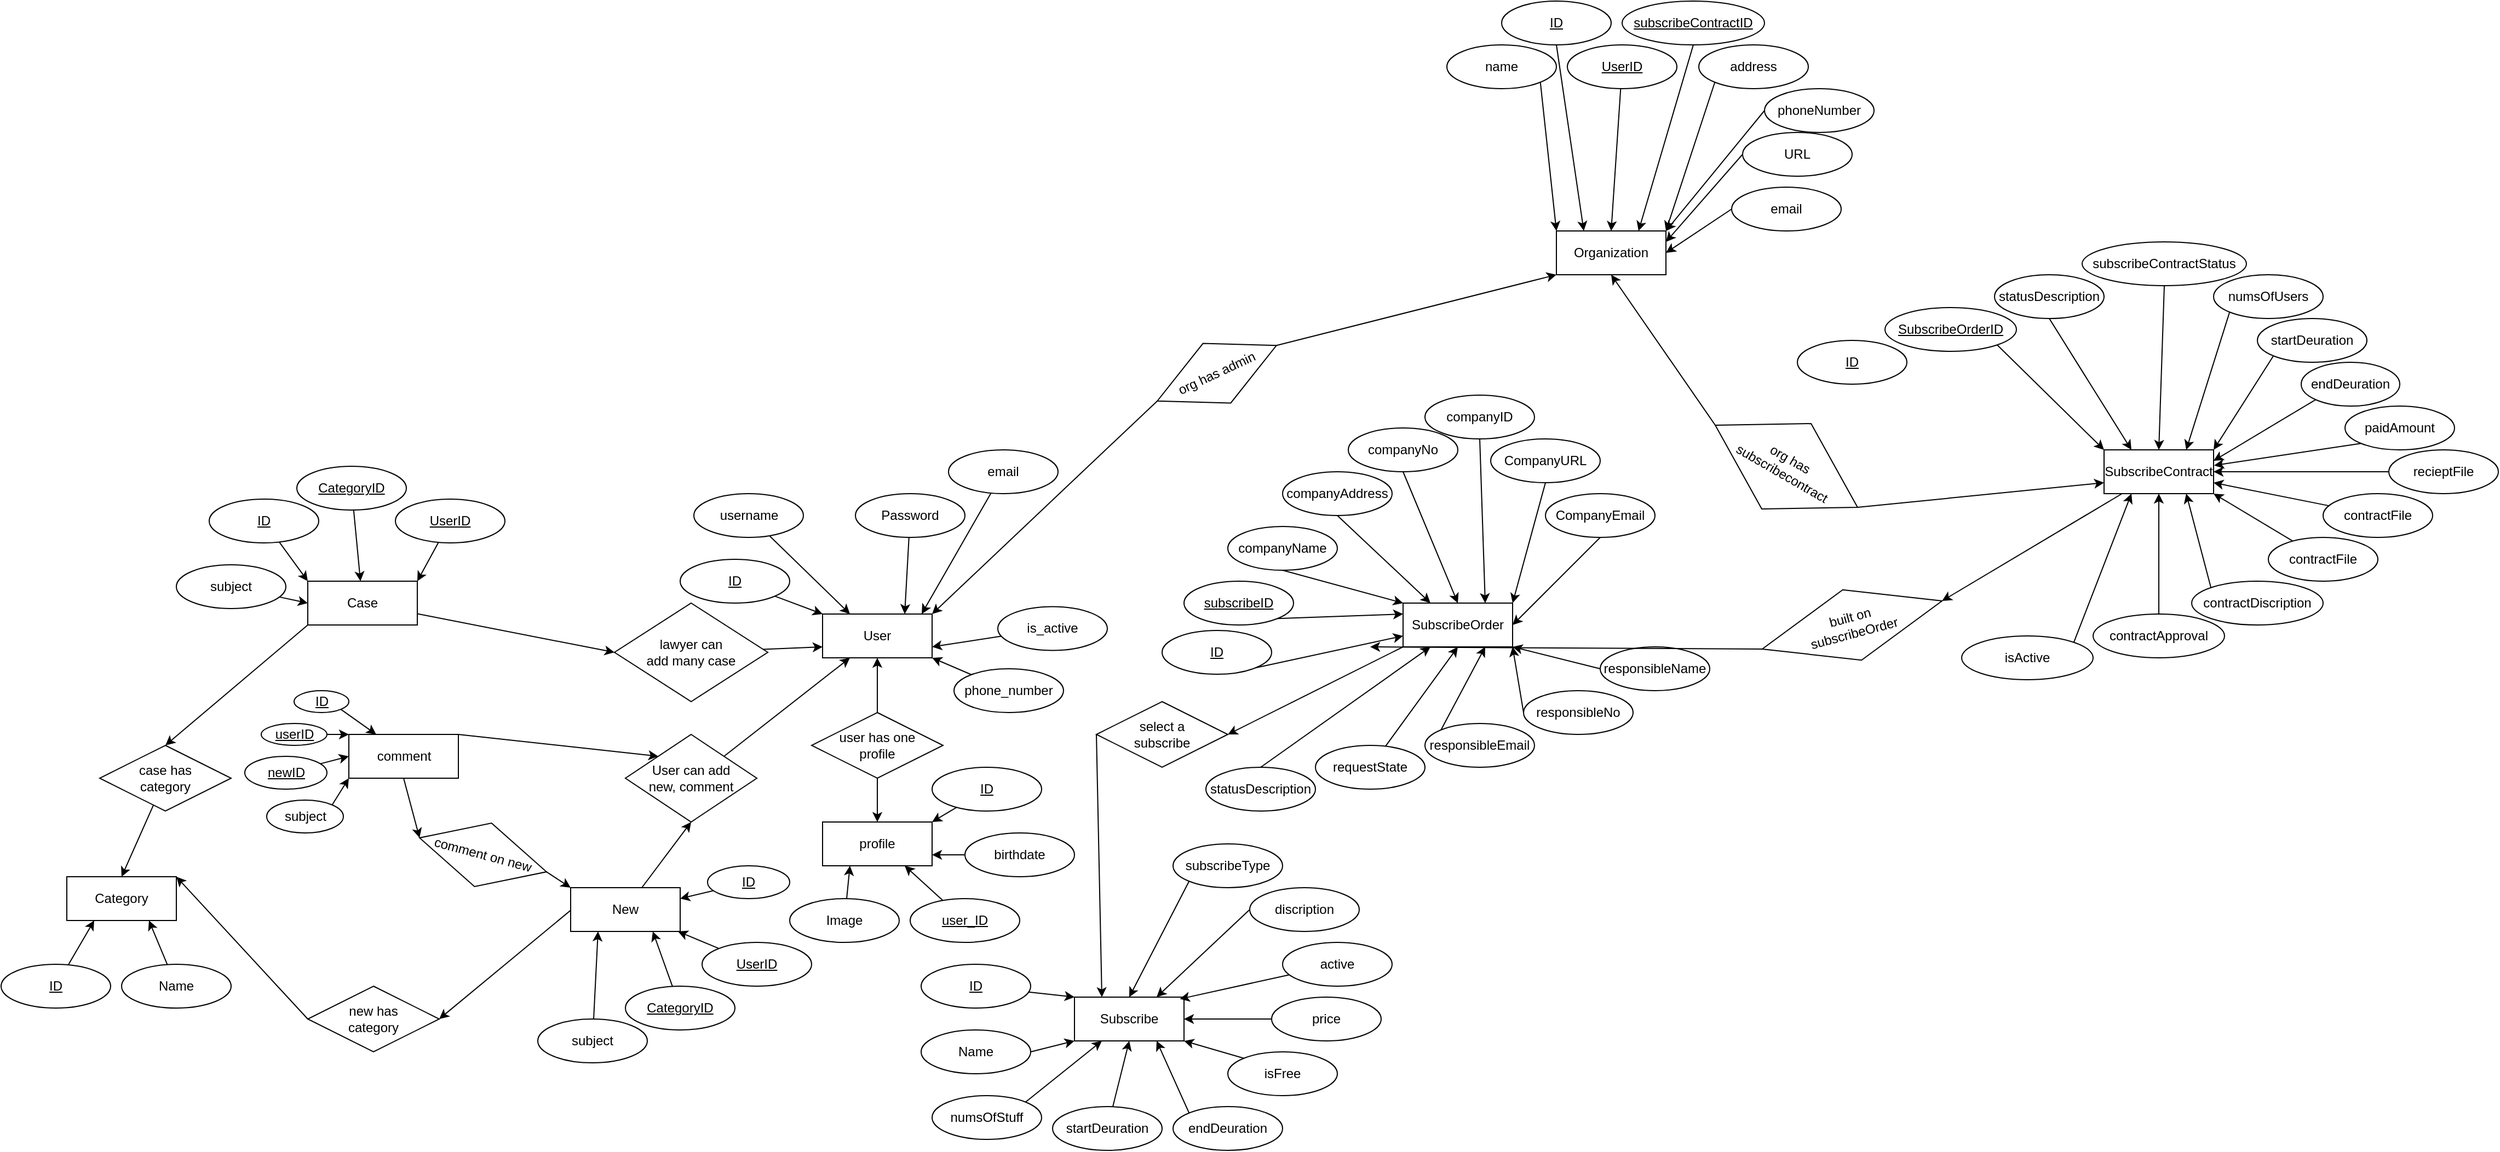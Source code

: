 <mxfile>
    <diagram id="m4U1splTIUGJi3qpmaLP" name="Page-1">
        <mxGraphModel dx="1179" dy="1371" grid="1" gridSize="10" guides="1" tooltips="1" connect="1" arrows="1" fold="1" page="1" pageScale="1" pageWidth="850" pageHeight="1100" math="0" shadow="0">
            <root>
                <mxCell id="0"/>
                <mxCell id="1" parent="0"/>
                <mxCell id="2" value="User" style="whiteSpace=wrap;html=1;align=center;" vertex="1" parent="1">
                    <mxGeometry x="210" y="290" width="100" height="40" as="geometry"/>
                </mxCell>
                <mxCell id="4" style="edgeStyle=none;html=1;entryX=0;entryY=0;entryDx=0;entryDy=0;" edge="1" parent="1" source="3" target="2">
                    <mxGeometry relative="1" as="geometry"/>
                </mxCell>
                <mxCell id="3" value="ID" style="ellipse;whiteSpace=wrap;html=1;align=center;fontStyle=4;" vertex="1" parent="1">
                    <mxGeometry x="80" y="240" width="100" height="40" as="geometry"/>
                </mxCell>
                <mxCell id="6" style="edgeStyle=none;html=1;entryX=0.25;entryY=0;entryDx=0;entryDy=0;" edge="1" parent="1" source="5" target="2">
                    <mxGeometry relative="1" as="geometry"/>
                </mxCell>
                <mxCell id="5" value="username" style="ellipse;whiteSpace=wrap;html=1;align=center;" vertex="1" parent="1">
                    <mxGeometry x="92.5" y="180" width="100" height="40" as="geometry"/>
                </mxCell>
                <mxCell id="8" style="edgeStyle=none;html=1;entryX=0.75;entryY=0;entryDx=0;entryDy=0;" edge="1" parent="1" source="7" target="2">
                    <mxGeometry relative="1" as="geometry"/>
                </mxCell>
                <mxCell id="7" value="Password" style="ellipse;whiteSpace=wrap;html=1;align=center;" vertex="1" parent="1">
                    <mxGeometry x="240" y="180" width="100" height="40" as="geometry"/>
                </mxCell>
                <mxCell id="10" style="edgeStyle=none;html=1;entryX=0.905;entryY=-0.001;entryDx=0;entryDy=0;entryPerimeter=0;" edge="1" parent="1" source="9" target="2">
                    <mxGeometry relative="1" as="geometry"/>
                </mxCell>
                <mxCell id="9" value="email" style="ellipse;whiteSpace=wrap;html=1;align=center;" vertex="1" parent="1">
                    <mxGeometry x="325" y="140" width="100" height="40" as="geometry"/>
                </mxCell>
                <mxCell id="12" style="edgeStyle=none;html=1;entryX=1;entryY=0.75;entryDx=0;entryDy=0;" edge="1" parent="1" source="11" target="2">
                    <mxGeometry relative="1" as="geometry"/>
                </mxCell>
                <mxCell id="11" value="is_active" style="ellipse;whiteSpace=wrap;html=1;align=center;" vertex="1" parent="1">
                    <mxGeometry x="370" y="283.24" width="100" height="40" as="geometry"/>
                </mxCell>
                <mxCell id="16" style="edgeStyle=none;html=1;entryX=1;entryY=1;entryDx=0;entryDy=0;" edge="1" parent="1" source="13" target="2">
                    <mxGeometry relative="1" as="geometry"/>
                </mxCell>
                <mxCell id="13" value="phone_number" style="ellipse;whiteSpace=wrap;html=1;align=center;" vertex="1" parent="1">
                    <mxGeometry x="330" y="340" width="100" height="40" as="geometry"/>
                </mxCell>
                <mxCell id="17" value="profile" style="whiteSpace=wrap;html=1;align=center;" vertex="1" parent="1">
                    <mxGeometry x="210" y="480" width="100" height="40" as="geometry"/>
                </mxCell>
                <mxCell id="19" value="" style="edgeStyle=none;html=1;" edge="1" parent="1" source="18" target="2">
                    <mxGeometry relative="1" as="geometry"/>
                </mxCell>
                <mxCell id="20" value="" style="edgeStyle=none;html=1;" edge="1" parent="1" source="18" target="17">
                    <mxGeometry relative="1" as="geometry"/>
                </mxCell>
                <mxCell id="18" value="user has one &lt;br&gt;profile" style="shape=rhombus;perimeter=rhombusPerimeter;whiteSpace=wrap;html=1;align=center;" vertex="1" parent="1">
                    <mxGeometry x="200" y="380" width="120" height="60" as="geometry"/>
                </mxCell>
                <mxCell id="22" style="edgeStyle=none;html=1;entryX=1;entryY=0;entryDx=0;entryDy=0;" edge="1" parent="1" source="21" target="17">
                    <mxGeometry relative="1" as="geometry"/>
                </mxCell>
                <mxCell id="21" value="ID" style="ellipse;whiteSpace=wrap;html=1;align=center;fontStyle=4;" vertex="1" parent="1">
                    <mxGeometry x="310" y="430" width="100" height="40" as="geometry"/>
                </mxCell>
                <mxCell id="24" style="edgeStyle=none;html=1;entryX=1;entryY=0.75;entryDx=0;entryDy=0;" edge="1" parent="1" source="23" target="17">
                    <mxGeometry relative="1" as="geometry"/>
                </mxCell>
                <mxCell id="23" value="birthdate" style="ellipse;whiteSpace=wrap;html=1;align=center;" vertex="1" parent="1">
                    <mxGeometry x="340" y="490" width="100" height="40" as="geometry"/>
                </mxCell>
                <mxCell id="26" style="edgeStyle=none;html=1;entryX=0.75;entryY=1;entryDx=0;entryDy=0;" edge="1" parent="1" source="25" target="17">
                    <mxGeometry relative="1" as="geometry"/>
                </mxCell>
                <mxCell id="25" value="user_ID" style="ellipse;whiteSpace=wrap;html=1;align=center;fontStyle=4;" vertex="1" parent="1">
                    <mxGeometry x="290" y="550" width="100" height="40" as="geometry"/>
                </mxCell>
                <mxCell id="28" style="edgeStyle=none;html=1;entryX=0.25;entryY=1;entryDx=0;entryDy=0;" edge="1" parent="1" source="27" target="17">
                    <mxGeometry relative="1" as="geometry"/>
                </mxCell>
                <mxCell id="27" value="Image" style="ellipse;whiteSpace=wrap;html=1;align=center;" vertex="1" parent="1">
                    <mxGeometry x="180" y="550" width="100" height="40" as="geometry"/>
                </mxCell>
                <mxCell id="67" style="edgeStyle=none;html=1;entryX=0;entryY=0.5;entryDx=0;entryDy=0;" edge="1" parent="1" source="54" target="55">
                    <mxGeometry relative="1" as="geometry"/>
                </mxCell>
                <mxCell id="75" style="edgeStyle=none;html=1;entryX=0.5;entryY=0;entryDx=0;entryDy=0;exitX=0;exitY=1;exitDx=0;exitDy=0;" edge="1" parent="1" source="54" target="74">
                    <mxGeometry relative="1" as="geometry"/>
                </mxCell>
                <mxCell id="54" value="Case" style="whiteSpace=wrap;html=1;align=center;" vertex="1" parent="1">
                    <mxGeometry x="-260" y="260" width="100" height="40" as="geometry"/>
                </mxCell>
                <mxCell id="68" style="edgeStyle=none;html=1;entryX=0;entryY=0.75;entryDx=0;entryDy=0;" edge="1" parent="1" source="55" target="2">
                    <mxGeometry relative="1" as="geometry"/>
                </mxCell>
                <mxCell id="55" value="lawyer can&lt;br&gt;add many case" style="shape=rhombus;perimeter=rhombusPerimeter;whiteSpace=wrap;html=1;align=center;" vertex="1" parent="1">
                    <mxGeometry x="20" y="280" width="140" height="90" as="geometry"/>
                </mxCell>
                <mxCell id="63" style="edgeStyle=none;html=1;entryX=1;entryY=0;entryDx=0;entryDy=0;" edge="1" parent="1" source="58" target="54">
                    <mxGeometry relative="1" as="geometry"/>
                </mxCell>
                <mxCell id="58" value="UserID" style="ellipse;whiteSpace=wrap;html=1;align=center;fontStyle=4;" vertex="1" parent="1">
                    <mxGeometry x="-180" y="185" width="100" height="40" as="geometry"/>
                </mxCell>
                <mxCell id="64" value="" style="edgeStyle=none;html=1;" edge="1" parent="1" source="59" target="54">
                    <mxGeometry relative="1" as="geometry"/>
                </mxCell>
                <mxCell id="59" value="CategoryID" style="ellipse;whiteSpace=wrap;html=1;align=center;fontStyle=4;" vertex="1" parent="1">
                    <mxGeometry x="-270" y="155" width="100" height="40" as="geometry"/>
                </mxCell>
                <mxCell id="65" style="edgeStyle=none;html=1;entryX=0;entryY=0;entryDx=0;entryDy=0;" edge="1" parent="1" source="60" target="54">
                    <mxGeometry relative="1" as="geometry"/>
                </mxCell>
                <mxCell id="60" value="ID" style="ellipse;whiteSpace=wrap;html=1;align=center;fontStyle=4;" vertex="1" parent="1">
                    <mxGeometry x="-350" y="185" width="100" height="40" as="geometry"/>
                </mxCell>
                <mxCell id="66" style="edgeStyle=none;html=1;entryX=0;entryY=0.5;entryDx=0;entryDy=0;" edge="1" parent="1" source="62" target="54">
                    <mxGeometry relative="1" as="geometry"/>
                </mxCell>
                <mxCell id="62" value="subject" style="ellipse;whiteSpace=wrap;html=1;align=center;" vertex="1" parent="1">
                    <mxGeometry x="-380" y="245" width="100" height="40" as="geometry"/>
                </mxCell>
                <mxCell id="69" value="Category" style="whiteSpace=wrap;html=1;align=center;" vertex="1" parent="1">
                    <mxGeometry x="-480" y="530" width="100" height="40" as="geometry"/>
                </mxCell>
                <mxCell id="72" style="edgeStyle=none;html=1;entryX=0.25;entryY=1;entryDx=0;entryDy=0;" edge="1" parent="1" source="70" target="69">
                    <mxGeometry relative="1" as="geometry"/>
                </mxCell>
                <mxCell id="70" value="ID" style="ellipse;whiteSpace=wrap;html=1;align=center;fontStyle=4;" vertex="1" parent="1">
                    <mxGeometry x="-540" y="610" width="100" height="40" as="geometry"/>
                </mxCell>
                <mxCell id="73" style="edgeStyle=none;html=1;entryX=0.75;entryY=1;entryDx=0;entryDy=0;" edge="1" parent="1" source="71" target="69">
                    <mxGeometry relative="1" as="geometry"/>
                </mxCell>
                <mxCell id="71" value="Name" style="ellipse;whiteSpace=wrap;html=1;align=center;" vertex="1" parent="1">
                    <mxGeometry x="-430" y="610" width="100" height="40" as="geometry"/>
                </mxCell>
                <mxCell id="76" style="edgeStyle=none;html=1;entryX=0.5;entryY=0;entryDx=0;entryDy=0;" edge="1" parent="1" source="74" target="69">
                    <mxGeometry relative="1" as="geometry"/>
                </mxCell>
                <mxCell id="74" value="case has&lt;br&gt;category" style="shape=rhombus;perimeter=rhombusPerimeter;whiteSpace=wrap;html=1;align=center;" vertex="1" parent="1">
                    <mxGeometry x="-450" y="410" width="120" height="60" as="geometry"/>
                </mxCell>
                <mxCell id="80" style="edgeStyle=none;html=1;exitX=1;exitY=0;exitDx=0;exitDy=0;entryX=0.25;entryY=1;entryDx=0;entryDy=0;" edge="1" parent="1" source="77" target="2">
                    <mxGeometry relative="1" as="geometry"/>
                </mxCell>
                <mxCell id="77" value="User can add&lt;br&gt;new, comment" style="shape=rhombus;perimeter=rhombusPerimeter;whiteSpace=wrap;html=1;align=center;" vertex="1" parent="1">
                    <mxGeometry x="30" y="400" width="120" height="80" as="geometry"/>
                </mxCell>
                <mxCell id="79" style="edgeStyle=none;html=1;entryX=0.5;entryY=1;entryDx=0;entryDy=0;" edge="1" parent="1" source="78" target="77">
                    <mxGeometry relative="1" as="geometry"/>
                </mxCell>
                <mxCell id="92" style="edgeStyle=none;html=1;exitX=0.25;exitY=0;exitDx=0;exitDy=0;entryX=1;entryY=0.5;entryDx=0;entryDy=0;" edge="1" parent="1" source="78" target="89">
                    <mxGeometry relative="1" as="geometry"/>
                </mxCell>
                <mxCell id="78" value="New" style="whiteSpace=wrap;html=1;align=center;" vertex="1" parent="1">
                    <mxGeometry x="-20" y="540" width="100" height="40" as="geometry"/>
                </mxCell>
                <mxCell id="85" style="edgeStyle=none;html=1;entryX=1;entryY=0.25;entryDx=0;entryDy=0;" edge="1" parent="1" source="81" target="78">
                    <mxGeometry relative="1" as="geometry"/>
                </mxCell>
                <mxCell id="81" value="ID" style="ellipse;whiteSpace=wrap;html=1;align=center;fontStyle=4;" vertex="1" parent="1">
                    <mxGeometry x="105" y="520" width="75" height="30" as="geometry"/>
                </mxCell>
                <mxCell id="86" style="edgeStyle=none;html=1;" edge="1" parent="1" source="82" target="78">
                    <mxGeometry relative="1" as="geometry"/>
                </mxCell>
                <mxCell id="82" value="UserID" style="ellipse;whiteSpace=wrap;html=1;align=center;fontStyle=4;" vertex="1" parent="1">
                    <mxGeometry x="100" y="590" width="100" height="40" as="geometry"/>
                </mxCell>
                <mxCell id="87" style="edgeStyle=none;html=1;entryX=0.75;entryY=1;entryDx=0;entryDy=0;" edge="1" parent="1" source="83" target="78">
                    <mxGeometry relative="1" as="geometry"/>
                </mxCell>
                <mxCell id="83" value="CategoryID" style="ellipse;whiteSpace=wrap;html=1;align=center;fontStyle=4;" vertex="1" parent="1">
                    <mxGeometry x="30" y="630" width="100" height="40" as="geometry"/>
                </mxCell>
                <mxCell id="88" style="edgeStyle=none;html=1;entryX=0.25;entryY=1;entryDx=0;entryDy=0;" edge="1" parent="1" source="84" target="78">
                    <mxGeometry relative="1" as="geometry"/>
                </mxCell>
                <mxCell id="84" value="subject" style="ellipse;whiteSpace=wrap;html=1;align=center;" vertex="1" parent="1">
                    <mxGeometry x="-50" y="660" width="100" height="40" as="geometry"/>
                </mxCell>
                <mxCell id="93" style="edgeStyle=none;html=1;exitX=0;exitY=0.5;exitDx=0;exitDy=0;entryX=1;entryY=0;entryDx=0;entryDy=0;" edge="1" parent="1" source="89" target="69">
                    <mxGeometry relative="1" as="geometry"/>
                </mxCell>
                <mxCell id="89" value="new has&lt;br&gt;category" style="shape=rhombus;perimeter=rhombusPerimeter;whiteSpace=wrap;html=1;align=center;" vertex="1" parent="1">
                    <mxGeometry x="-260" y="630" width="120" height="60" as="geometry"/>
                </mxCell>
                <mxCell id="94" value="Subscribe" style="whiteSpace=wrap;html=1;align=center;" vertex="1" parent="1">
                    <mxGeometry x="440" y="640" width="100" height="40" as="geometry"/>
                </mxCell>
                <mxCell id="108" style="edgeStyle=none;html=1;exitX=0;exitY=0.5;exitDx=0;exitDy=0;entryX=0.75;entryY=0;entryDx=0;entryDy=0;" edge="1" parent="1" source="95" target="94">
                    <mxGeometry relative="1" as="geometry"/>
                </mxCell>
                <mxCell id="95" value="discription" style="ellipse;whiteSpace=wrap;html=1;align=center;" vertex="1" parent="1">
                    <mxGeometry x="600" y="540" width="100" height="40" as="geometry"/>
                </mxCell>
                <mxCell id="109" style="edgeStyle=none;html=1;entryX=0.962;entryY=0.042;entryDx=0;entryDy=0;entryPerimeter=0;" edge="1" parent="1" source="96" target="94">
                    <mxGeometry relative="1" as="geometry"/>
                </mxCell>
                <mxCell id="96" value="active" style="ellipse;whiteSpace=wrap;html=1;align=center;" vertex="1" parent="1">
                    <mxGeometry x="630" y="590" width="100" height="40" as="geometry"/>
                </mxCell>
                <mxCell id="110" style="edgeStyle=none;html=1;entryX=1;entryY=0.5;entryDx=0;entryDy=0;" edge="1" parent="1" source="97" target="94">
                    <mxGeometry relative="1" as="geometry"/>
                </mxCell>
                <mxCell id="97" value="price" style="ellipse;whiteSpace=wrap;html=1;align=center;" vertex="1" parent="1">
                    <mxGeometry x="620" y="640" width="100" height="40" as="geometry"/>
                </mxCell>
                <mxCell id="111" style="edgeStyle=none;html=1;exitX=0;exitY=0;exitDx=0;exitDy=0;entryX=1;entryY=1;entryDx=0;entryDy=0;" edge="1" parent="1" source="98" target="94">
                    <mxGeometry relative="1" as="geometry"/>
                </mxCell>
                <mxCell id="98" value="isFree" style="ellipse;whiteSpace=wrap;html=1;align=center;" vertex="1" parent="1">
                    <mxGeometry x="580" y="690" width="100" height="40" as="geometry"/>
                </mxCell>
                <mxCell id="112" style="edgeStyle=none;html=1;exitX=0;exitY=0;exitDx=0;exitDy=0;entryX=0.75;entryY=1;entryDx=0;entryDy=0;" edge="1" parent="1" source="99" target="94">
                    <mxGeometry relative="1" as="geometry"/>
                </mxCell>
                <mxCell id="99" value="endDeuration" style="ellipse;whiteSpace=wrap;html=1;align=center;" vertex="1" parent="1">
                    <mxGeometry x="530" y="740" width="100" height="40" as="geometry"/>
                </mxCell>
                <mxCell id="113" style="edgeStyle=none;html=1;entryX=0.5;entryY=1;entryDx=0;entryDy=0;" edge="1" parent="1" source="100" target="94">
                    <mxGeometry relative="1" as="geometry"/>
                </mxCell>
                <mxCell id="100" value="startDeuration" style="ellipse;whiteSpace=wrap;html=1;align=center;" vertex="1" parent="1">
                    <mxGeometry x="420" y="740" width="100" height="40" as="geometry"/>
                </mxCell>
                <mxCell id="114" style="edgeStyle=none;html=1;exitX=1;exitY=0;exitDx=0;exitDy=0;entryX=0.25;entryY=1;entryDx=0;entryDy=0;" edge="1" parent="1" source="101" target="94">
                    <mxGeometry relative="1" as="geometry"/>
                </mxCell>
                <mxCell id="101" value="numsOfStuff" style="ellipse;whiteSpace=wrap;html=1;align=center;" vertex="1" parent="1">
                    <mxGeometry x="310" y="730" width="100" height="40" as="geometry"/>
                </mxCell>
                <mxCell id="107" style="edgeStyle=none;html=1;exitX=0;exitY=1;exitDx=0;exitDy=0;entryX=0.5;entryY=0;entryDx=0;entryDy=0;" edge="1" parent="1" source="102" target="94">
                    <mxGeometry relative="1" as="geometry"/>
                </mxCell>
                <mxCell id="102" value="subscribeType" style="ellipse;whiteSpace=wrap;html=1;align=center;" vertex="1" parent="1">
                    <mxGeometry x="530" y="500" width="100" height="40" as="geometry"/>
                </mxCell>
                <mxCell id="115" style="edgeStyle=none;html=1;exitX=1;exitY=0.5;exitDx=0;exitDy=0;entryX=0;entryY=1;entryDx=0;entryDy=0;" edge="1" parent="1" source="103" target="94">
                    <mxGeometry relative="1" as="geometry"/>
                </mxCell>
                <mxCell id="103" value="Name" style="ellipse;whiteSpace=wrap;html=1;align=center;" vertex="1" parent="1">
                    <mxGeometry x="300" y="670" width="100" height="40" as="geometry"/>
                </mxCell>
                <mxCell id="106" style="edgeStyle=none;html=1;entryX=0;entryY=0;entryDx=0;entryDy=0;" edge="1" parent="1" source="105" target="94">
                    <mxGeometry relative="1" as="geometry"/>
                </mxCell>
                <mxCell id="105" value="ID" style="ellipse;whiteSpace=wrap;html=1;align=center;fontStyle=4;" vertex="1" parent="1">
                    <mxGeometry x="300" y="610" width="100" height="40" as="geometry"/>
                </mxCell>
                <mxCell id="145" style="edgeStyle=none;html=1;exitX=0;exitY=1;exitDx=0;exitDy=0;entryX=1;entryY=0.5;entryDx=0;entryDy=0;" edge="1" parent="1" source="116" target="144">
                    <mxGeometry relative="1" as="geometry"/>
                </mxCell>
                <mxCell id="116" value="SubscribeOrder" style="whiteSpace=wrap;html=1;align=center;" vertex="1" parent="1">
                    <mxGeometry x="740" y="280" width="100" height="40" as="geometry"/>
                </mxCell>
                <mxCell id="143" style="edgeStyle=none;html=1;exitX=1;exitY=1;exitDx=0;exitDy=0;entryX=0;entryY=0.75;entryDx=0;entryDy=0;" edge="1" parent="1" source="117" target="116">
                    <mxGeometry relative="1" as="geometry"/>
                </mxCell>
                <mxCell id="117" value="ID" style="ellipse;whiteSpace=wrap;html=1;align=center;fontStyle=4;" vertex="1" parent="1">
                    <mxGeometry x="520" y="305" width="100" height="40" as="geometry"/>
                </mxCell>
                <mxCell id="142" style="edgeStyle=none;html=1;exitX=1;exitY=1;exitDx=0;exitDy=0;entryX=0;entryY=0.25;entryDx=0;entryDy=0;" edge="1" parent="1" source="118" target="116">
                    <mxGeometry relative="1" as="geometry"/>
                </mxCell>
                <mxCell id="118" value="subscribeID" style="ellipse;whiteSpace=wrap;html=1;align=center;fontStyle=4;" vertex="1" parent="1">
                    <mxGeometry x="540" y="260" width="100" height="40" as="geometry"/>
                </mxCell>
                <mxCell id="141" style="edgeStyle=none;html=1;exitX=0.5;exitY=1;exitDx=0;exitDy=0;entryX=0;entryY=0;entryDx=0;entryDy=0;" edge="1" parent="1" source="119" target="116">
                    <mxGeometry relative="1" as="geometry"/>
                </mxCell>
                <mxCell id="119" value="companyName" style="ellipse;whiteSpace=wrap;html=1;align=center;" vertex="1" parent="1">
                    <mxGeometry x="580" y="210" width="100" height="40" as="geometry"/>
                </mxCell>
                <mxCell id="140" style="edgeStyle=none;html=1;exitX=0.5;exitY=1;exitDx=0;exitDy=0;entryX=0.25;entryY=0;entryDx=0;entryDy=0;" edge="1" parent="1" source="120" target="116">
                    <mxGeometry relative="1" as="geometry"/>
                </mxCell>
                <mxCell id="120" value="companyAddress" style="ellipse;whiteSpace=wrap;html=1;align=center;" vertex="1" parent="1">
                    <mxGeometry x="630" y="160" width="100" height="40" as="geometry"/>
                </mxCell>
                <mxCell id="131" style="edgeStyle=none;html=1;exitX=0.5;exitY=1;exitDx=0;exitDy=0;entryX=0.5;entryY=0;entryDx=0;entryDy=0;" edge="1" parent="1" source="121" target="116">
                    <mxGeometry relative="1" as="geometry"/>
                </mxCell>
                <mxCell id="121" value="companyNo" style="ellipse;whiteSpace=wrap;html=1;align=center;" vertex="1" parent="1">
                    <mxGeometry x="690" y="120" width="100" height="40" as="geometry"/>
                </mxCell>
                <mxCell id="132" style="edgeStyle=none;html=1;exitX=0.5;exitY=1;exitDx=0;exitDy=0;entryX=0.75;entryY=0;entryDx=0;entryDy=0;" edge="1" parent="1" source="122" target="116">
                    <mxGeometry relative="1" as="geometry"/>
                </mxCell>
                <mxCell id="122" value="companyID" style="ellipse;whiteSpace=wrap;html=1;align=center;" vertex="1" parent="1">
                    <mxGeometry x="760" y="90" width="100" height="40" as="geometry"/>
                </mxCell>
                <mxCell id="133" style="edgeStyle=none;html=1;exitX=0.5;exitY=1;exitDx=0;exitDy=0;entryX=1;entryY=0;entryDx=0;entryDy=0;" edge="1" parent="1" source="123" target="116">
                    <mxGeometry relative="1" as="geometry"/>
                </mxCell>
                <mxCell id="123" value="CompanyURL" style="ellipse;whiteSpace=wrap;html=1;align=center;" vertex="1" parent="1">
                    <mxGeometry x="820" y="130" width="100" height="40" as="geometry"/>
                </mxCell>
                <mxCell id="134" style="edgeStyle=none;html=1;exitX=0.5;exitY=1;exitDx=0;exitDy=0;entryX=1;entryY=0.5;entryDx=0;entryDy=0;" edge="1" parent="1" source="124" target="116">
                    <mxGeometry relative="1" as="geometry"/>
                </mxCell>
                <mxCell id="124" value="CompanyEmail" style="ellipse;whiteSpace=wrap;html=1;align=center;" vertex="1" parent="1">
                    <mxGeometry x="870" y="180" width="100" height="40" as="geometry"/>
                </mxCell>
                <mxCell id="135" style="edgeStyle=none;html=1;exitX=0;exitY=0.5;exitDx=0;exitDy=0;entryX=1;entryY=1;entryDx=0;entryDy=0;" edge="1" parent="1" source="125" target="116">
                    <mxGeometry relative="1" as="geometry"/>
                </mxCell>
                <mxCell id="125" value="responsibleName" style="ellipse;whiteSpace=wrap;html=1;align=center;" vertex="1" parent="1">
                    <mxGeometry x="920" y="320" width="100" height="40" as="geometry"/>
                </mxCell>
                <mxCell id="136" style="edgeStyle=none;html=1;exitX=0;exitY=0.5;exitDx=0;exitDy=0;entryX=1;entryY=1;entryDx=0;entryDy=0;" edge="1" parent="1" source="126" target="116">
                    <mxGeometry relative="1" as="geometry"/>
                </mxCell>
                <mxCell id="126" value="responsibleNo" style="ellipse;whiteSpace=wrap;html=1;align=center;" vertex="1" parent="1">
                    <mxGeometry x="850" y="360" width="100" height="40" as="geometry"/>
                </mxCell>
                <mxCell id="137" style="edgeStyle=none;html=1;exitX=0;exitY=0;exitDx=0;exitDy=0;entryX=0.75;entryY=1;entryDx=0;entryDy=0;" edge="1" parent="1" source="127" target="116">
                    <mxGeometry relative="1" as="geometry"/>
                </mxCell>
                <mxCell id="127" value="responsibleEmail" style="ellipse;whiteSpace=wrap;html=1;align=center;" vertex="1" parent="1">
                    <mxGeometry x="760" y="390" width="100" height="40" as="geometry"/>
                </mxCell>
                <mxCell id="138" style="edgeStyle=none;html=1;entryX=0.5;entryY=1;entryDx=0;entryDy=0;" edge="1" parent="1" source="128" target="116">
                    <mxGeometry relative="1" as="geometry"/>
                </mxCell>
                <mxCell id="128" value="requestState" style="ellipse;whiteSpace=wrap;html=1;align=center;" vertex="1" parent="1">
                    <mxGeometry x="660" y="410" width="100" height="40" as="geometry"/>
                </mxCell>
                <mxCell id="139" style="edgeStyle=none;html=1;exitX=0.5;exitY=0;exitDx=0;exitDy=0;entryX=0.25;entryY=1;entryDx=0;entryDy=0;" edge="1" parent="1" source="130" target="116">
                    <mxGeometry relative="1" as="geometry"/>
                </mxCell>
                <mxCell id="130" value="statusDescription" style="ellipse;whiteSpace=wrap;html=1;align=center;" vertex="1" parent="1">
                    <mxGeometry x="560" y="430" width="100" height="40" as="geometry"/>
                </mxCell>
                <mxCell id="146" style="edgeStyle=none;html=1;exitX=0;exitY=0.5;exitDx=0;exitDy=0;entryX=0.25;entryY=0;entryDx=0;entryDy=0;" edge="1" parent="1" source="144" target="94">
                    <mxGeometry relative="1" as="geometry"/>
                </mxCell>
                <mxCell id="144" value="select a&lt;br&gt;subscribe" style="shape=rhombus;perimeter=rhombusPerimeter;whiteSpace=wrap;html=1;align=center;" vertex="1" parent="1">
                    <mxGeometry x="460" y="370" width="120" height="60" as="geometry"/>
                </mxCell>
                <mxCell id="176" style="edgeStyle=none;html=1;entryX=1;entryY=0.5;entryDx=0;entryDy=0;" edge="1" parent="1" source="147" target="175">
                    <mxGeometry relative="1" as="geometry"/>
                </mxCell>
                <mxCell id="147" value="SubscribeContract" style="whiteSpace=wrap;html=1;align=center;" vertex="1" parent="1">
                    <mxGeometry x="1380" y="140" width="100" height="40" as="geometry"/>
                </mxCell>
                <mxCell id="148" value="ID" style="ellipse;whiteSpace=wrap;html=1;align=center;fontStyle=4;" vertex="1" parent="1">
                    <mxGeometry x="1100" y="40" width="100" height="40" as="geometry"/>
                </mxCell>
                <mxCell id="174" style="edgeStyle=none;html=1;exitX=1;exitY=1;exitDx=0;exitDy=0;entryX=0;entryY=0;entryDx=0;entryDy=0;" edge="1" parent="1" source="149" target="147">
                    <mxGeometry relative="1" as="geometry"/>
                </mxCell>
                <mxCell id="149" value="SubscribeOrderID" style="ellipse;whiteSpace=wrap;html=1;align=center;fontStyle=4;" vertex="1" parent="1">
                    <mxGeometry x="1180" y="10" width="120" height="40" as="geometry"/>
                </mxCell>
                <mxCell id="173" style="edgeStyle=none;html=1;exitX=0.5;exitY=1;exitDx=0;exitDy=0;entryX=0.25;entryY=0;entryDx=0;entryDy=0;" edge="1" parent="1" source="150" target="147">
                    <mxGeometry relative="1" as="geometry"/>
                </mxCell>
                <mxCell id="150" value="statusDescription" style="ellipse;whiteSpace=wrap;html=1;align=center;" vertex="1" parent="1">
                    <mxGeometry x="1280" y="-20" width="100" height="40" as="geometry"/>
                </mxCell>
                <mxCell id="172" style="edgeStyle=none;html=1;exitX=0.5;exitY=1;exitDx=0;exitDy=0;entryX=0.5;entryY=0;entryDx=0;entryDy=0;" edge="1" parent="1" source="151" target="147">
                    <mxGeometry relative="1" as="geometry"/>
                </mxCell>
                <mxCell id="151" value="subscribeContractStatus" style="ellipse;whiteSpace=wrap;html=1;align=center;" vertex="1" parent="1">
                    <mxGeometry x="1360" y="-50" width="150" height="40" as="geometry"/>
                </mxCell>
                <mxCell id="162" style="edgeStyle=none;html=1;exitX=0;exitY=1;exitDx=0;exitDy=0;entryX=0.75;entryY=0;entryDx=0;entryDy=0;" edge="1" parent="1" source="152" target="147">
                    <mxGeometry relative="1" as="geometry"/>
                </mxCell>
                <mxCell id="152" value="numsOfUsers" style="ellipse;whiteSpace=wrap;html=1;align=center;" vertex="1" parent="1">
                    <mxGeometry x="1480" y="-20" width="100" height="40" as="geometry"/>
                </mxCell>
                <mxCell id="163" style="edgeStyle=none;html=1;exitX=0;exitY=1;exitDx=0;exitDy=0;entryX=1;entryY=0;entryDx=0;entryDy=0;" edge="1" parent="1" source="153" target="147">
                    <mxGeometry relative="1" as="geometry"/>
                </mxCell>
                <mxCell id="153" value="startDeuration&lt;span style=&quot;color: rgba(0, 0, 0, 0); font-family: monospace; font-size: 0px; text-align: start;&quot;&gt;%3CmxGraphModel%3E%3Croot%3E%3CmxCell%20id%3D%220%22%2F%3E%3CmxCell%20id%3D%221%22%20parent%3D%220%22%2F%3E%3CmxCell%20id%3D%222%22%20value%3D%22requestState%22%20style%3D%22ellipse%3BwhiteSpace%3Dwrap%3Bhtml%3D1%3Balign%3Dcenter%3B%22%20vertex%3D%221%22%20parent%3D%221%22%3E%3CmxGeometry%20x%3D%22780%22%20y%3D%22410%22%20width%3D%22100%22%20height%3D%2240%22%20as%3D%22geometry%22%2F%3E%3C%2FmxCell%3E%3C%2Froot%3E%3C%2FmxGraphModel%3E&lt;/span&gt;" style="ellipse;whiteSpace=wrap;html=1;align=center;" vertex="1" parent="1">
                    <mxGeometry x="1520" y="20" width="100" height="40" as="geometry"/>
                </mxCell>
                <mxCell id="164" style="edgeStyle=none;html=1;exitX=0;exitY=1;exitDx=0;exitDy=0;entryX=1;entryY=0.25;entryDx=0;entryDy=0;" edge="1" parent="1" source="154" target="147">
                    <mxGeometry relative="1" as="geometry"/>
                </mxCell>
                <mxCell id="154" value="endDeuration" style="ellipse;whiteSpace=wrap;html=1;align=center;" vertex="1" parent="1">
                    <mxGeometry x="1560" y="60" width="90" height="40" as="geometry"/>
                </mxCell>
                <mxCell id="165" style="edgeStyle=none;html=1;exitX=0;exitY=1;exitDx=0;exitDy=0;entryX=1.005;entryY=0.355;entryDx=0;entryDy=0;entryPerimeter=0;" edge="1" parent="1" source="155" target="147">
                    <mxGeometry relative="1" as="geometry"/>
                </mxCell>
                <mxCell id="155" value="paidAmount" style="ellipse;whiteSpace=wrap;html=1;align=center;" vertex="1" parent="1">
                    <mxGeometry x="1600" y="100" width="100" height="40" as="geometry"/>
                </mxCell>
                <mxCell id="166" style="edgeStyle=none;html=1;entryX=1;entryY=0.5;entryDx=0;entryDy=0;" edge="1" parent="1" source="156" target="147">
                    <mxGeometry relative="1" as="geometry"/>
                </mxCell>
                <mxCell id="156" value="recieptFile" style="ellipse;whiteSpace=wrap;html=1;align=center;" vertex="1" parent="1">
                    <mxGeometry x="1640" y="140" width="100" height="40" as="geometry"/>
                </mxCell>
                <mxCell id="167" style="edgeStyle=none;html=1;entryX=1;entryY=0.75;entryDx=0;entryDy=0;" edge="1" parent="1" source="157" target="147">
                    <mxGeometry relative="1" as="geometry"/>
                </mxCell>
                <mxCell id="157" value="contractFile" style="ellipse;whiteSpace=wrap;html=1;align=center;" vertex="1" parent="1">
                    <mxGeometry x="1580" y="180" width="100" height="40" as="geometry"/>
                </mxCell>
                <mxCell id="168" style="edgeStyle=none;html=1;entryX=1;entryY=1;entryDx=0;entryDy=0;" edge="1" parent="1" source="158" target="147">
                    <mxGeometry relative="1" as="geometry"/>
                </mxCell>
                <mxCell id="158" value="contractFile" style="ellipse;whiteSpace=wrap;html=1;align=center;" vertex="1" parent="1">
                    <mxGeometry x="1530" y="220" width="100" height="40" as="geometry"/>
                </mxCell>
                <mxCell id="169" style="edgeStyle=none;html=1;exitX=0;exitY=0;exitDx=0;exitDy=0;entryX=0.75;entryY=1;entryDx=0;entryDy=0;" edge="1" parent="1" source="159" target="147">
                    <mxGeometry relative="1" as="geometry"/>
                </mxCell>
                <mxCell id="159" value="contractDiscription" style="ellipse;whiteSpace=wrap;html=1;align=center;" vertex="1" parent="1">
                    <mxGeometry x="1460" y="260" width="120" height="40" as="geometry"/>
                </mxCell>
                <mxCell id="170" style="edgeStyle=none;html=1;entryX=0.5;entryY=1;entryDx=0;entryDy=0;" edge="1" parent="1" source="160" target="147">
                    <mxGeometry relative="1" as="geometry"/>
                </mxCell>
                <mxCell id="160" value="contractApproval" style="ellipse;whiteSpace=wrap;html=1;align=center;" vertex="1" parent="1">
                    <mxGeometry x="1370" y="290" width="120" height="40" as="geometry"/>
                </mxCell>
                <mxCell id="171" style="edgeStyle=none;html=1;exitX=1;exitY=0;exitDx=0;exitDy=0;entryX=0.25;entryY=1;entryDx=0;entryDy=0;" edge="1" parent="1" source="161" target="147">
                    <mxGeometry relative="1" as="geometry"/>
                </mxCell>
                <mxCell id="161" value="isActive" style="ellipse;whiteSpace=wrap;html=1;align=center;" vertex="1" parent="1">
                    <mxGeometry x="1250" y="310" width="120" height="40" as="geometry"/>
                </mxCell>
                <mxCell id="177" style="edgeStyle=none;html=1;entryX=1;entryY=0.75;entryDx=0;entryDy=0;exitX=0;exitY=0.5;exitDx=0;exitDy=0;" edge="1" parent="1" source="175">
                    <mxGeometry relative="1" as="geometry">
                        <mxPoint x="710" y="320" as="targetPoint"/>
                    </mxGeometry>
                </mxCell>
                <mxCell id="175" value="built on&lt;br&gt;subscribeOrder" style="shape=rhombus;perimeter=rhombusPerimeter;whiteSpace=wrap;html=1;align=center;rotation=-15;" vertex="1" parent="1">
                    <mxGeometry x="1065" y="266.77" width="170" height="66.47" as="geometry"/>
                </mxCell>
                <mxCell id="178" value="Organization" style="whiteSpace=wrap;html=1;align=center;" vertex="1" parent="1">
                    <mxGeometry x="880" y="-60" width="100" height="40" as="geometry"/>
                </mxCell>
                <mxCell id="187" style="edgeStyle=none;html=1;entryX=0.5;entryY=0;entryDx=0;entryDy=0;" edge="1" parent="1" source="179" target="178">
                    <mxGeometry relative="1" as="geometry"/>
                </mxCell>
                <mxCell id="179" value="UserID" style="ellipse;whiteSpace=wrap;html=1;align=center;fontStyle=4;" vertex="1" parent="1">
                    <mxGeometry x="890" y="-230" width="100" height="40" as="geometry"/>
                </mxCell>
                <mxCell id="188" style="edgeStyle=none;html=1;exitX=0.5;exitY=1;exitDx=0;exitDy=0;entryX=0.25;entryY=0;entryDx=0;entryDy=0;" edge="1" parent="1" source="180" target="178">
                    <mxGeometry relative="1" as="geometry"/>
                </mxCell>
                <mxCell id="180" value="ID" style="ellipse;whiteSpace=wrap;html=1;align=center;fontStyle=4;" vertex="1" parent="1">
                    <mxGeometry x="830" y="-270" width="100" height="40" as="geometry"/>
                </mxCell>
                <mxCell id="190" style="edgeStyle=none;html=1;exitX=0.5;exitY=1;exitDx=0;exitDy=0;entryX=0.75;entryY=0;entryDx=0;entryDy=0;" edge="1" parent="1" source="181" target="178">
                    <mxGeometry relative="1" as="geometry"/>
                </mxCell>
                <mxCell id="181" value="subscribeContractID" style="ellipse;whiteSpace=wrap;html=1;align=center;fontStyle=4;" vertex="1" parent="1">
                    <mxGeometry x="940" y="-270" width="130" height="40" as="geometry"/>
                </mxCell>
                <mxCell id="189" style="edgeStyle=none;html=1;exitX=1;exitY=1;exitDx=0;exitDy=0;entryX=0;entryY=0;entryDx=0;entryDy=0;" edge="1" parent="1" source="182" target="178">
                    <mxGeometry relative="1" as="geometry"/>
                </mxCell>
                <mxCell id="182" value="name" style="ellipse;whiteSpace=wrap;html=1;align=center;" vertex="1" parent="1">
                    <mxGeometry x="780" y="-230" width="100" height="40" as="geometry"/>
                </mxCell>
                <mxCell id="191" style="edgeStyle=none;html=1;exitX=0;exitY=1;exitDx=0;exitDy=0;entryX=1;entryY=0;entryDx=0;entryDy=0;" edge="1" parent="1" source="183" target="178">
                    <mxGeometry relative="1" as="geometry"/>
                </mxCell>
                <mxCell id="183" value="address" style="ellipse;whiteSpace=wrap;html=1;align=center;" vertex="1" parent="1">
                    <mxGeometry x="1010" y="-230" width="100" height="40" as="geometry"/>
                </mxCell>
                <mxCell id="192" style="edgeStyle=none;html=1;exitX=0;exitY=0.5;exitDx=0;exitDy=0;" edge="1" parent="1" source="184">
                    <mxGeometry relative="1" as="geometry">
                        <mxPoint x="980" y="-60" as="targetPoint"/>
                    </mxGeometry>
                </mxCell>
                <mxCell id="184" value="phoneNumber" style="ellipse;whiteSpace=wrap;html=1;align=center;" vertex="1" parent="1">
                    <mxGeometry x="1070" y="-190" width="100" height="40" as="geometry"/>
                </mxCell>
                <mxCell id="193" style="edgeStyle=none;html=1;exitX=0;exitY=0.5;exitDx=0;exitDy=0;entryX=1;entryY=0.25;entryDx=0;entryDy=0;" edge="1" parent="1" source="185" target="178">
                    <mxGeometry relative="1" as="geometry"/>
                </mxCell>
                <mxCell id="185" value="URL" style="ellipse;whiteSpace=wrap;html=1;align=center;" vertex="1" parent="1">
                    <mxGeometry x="1050" y="-150" width="100" height="40" as="geometry"/>
                </mxCell>
                <mxCell id="194" style="edgeStyle=none;html=1;exitX=0;exitY=0.5;exitDx=0;exitDy=0;entryX=1;entryY=0.5;entryDx=0;entryDy=0;" edge="1" parent="1" source="186" target="178">
                    <mxGeometry relative="1" as="geometry"/>
                </mxCell>
                <mxCell id="186" value="email" style="ellipse;whiteSpace=wrap;html=1;align=center;" vertex="1" parent="1">
                    <mxGeometry x="1040" y="-100" width="100" height="40" as="geometry"/>
                </mxCell>
                <mxCell id="197" style="edgeStyle=none;html=1;exitX=0;exitY=0.5;exitDx=0;exitDy=0;entryX=0.5;entryY=1;entryDx=0;entryDy=0;" edge="1" parent="1" source="195" target="178">
                    <mxGeometry relative="1" as="geometry"/>
                </mxCell>
                <mxCell id="198" style="edgeStyle=none;html=1;exitX=1;exitY=0.5;exitDx=0;exitDy=0;entryX=0;entryY=0.75;entryDx=0;entryDy=0;" edge="1" parent="1" source="195" target="147">
                    <mxGeometry relative="1" as="geometry"/>
                </mxCell>
                <mxCell id="195" value="org has&lt;br&gt;subscribecontract" style="shape=rhombus;perimeter=rhombusPerimeter;whiteSpace=wrap;html=1;align=center;rotation=30;" vertex="1" parent="1">
                    <mxGeometry x="1015" y="110" width="150" height="90" as="geometry"/>
                </mxCell>
                <mxCell id="200" style="edgeStyle=none;html=1;entryX=0;entryY=1;entryDx=0;entryDy=0;exitX=1;exitY=0.5;exitDx=0;exitDy=0;" edge="1" parent="1" source="199" target="178">
                    <mxGeometry relative="1" as="geometry"/>
                </mxCell>
                <mxCell id="201" style="edgeStyle=none;html=1;entryX=1;entryY=0;entryDx=0;entryDy=0;exitX=0;exitY=0.5;exitDx=0;exitDy=0;" edge="1" parent="1" source="199" target="2">
                    <mxGeometry relative="1" as="geometry"/>
                </mxCell>
                <mxCell id="199" value="org has admin" style="shape=rhombus;perimeter=rhombusPerimeter;whiteSpace=wrap;html=1;align=center;rotation=-25;" vertex="1" parent="1">
                    <mxGeometry x="510" y="40" width="120" height="60" as="geometry"/>
                </mxCell>
                <mxCell id="211" style="edgeStyle=none;html=1;exitX=1;exitY=0;exitDx=0;exitDy=0;entryX=0;entryY=0;entryDx=0;entryDy=0;" edge="1" parent="1" source="202" target="77">
                    <mxGeometry relative="1" as="geometry"/>
                </mxCell>
                <mxCell id="216" style="edgeStyle=none;html=1;exitX=0.5;exitY=1;exitDx=0;exitDy=0;entryX=0;entryY=0.5;entryDx=0;entryDy=0;" edge="1" parent="1" source="202" target="212">
                    <mxGeometry relative="1" as="geometry"/>
                </mxCell>
                <mxCell id="202" value="comment" style="whiteSpace=wrap;html=1;align=center;" vertex="1" parent="1">
                    <mxGeometry x="-222.5" y="400" width="100" height="40" as="geometry"/>
                </mxCell>
                <mxCell id="207" style="edgeStyle=none;html=1;exitX=1;exitY=1;exitDx=0;exitDy=0;entryX=0.25;entryY=0;entryDx=0;entryDy=0;" edge="1" parent="1" source="203" target="202">
                    <mxGeometry relative="1" as="geometry"/>
                </mxCell>
                <mxCell id="203" value="ID" style="ellipse;whiteSpace=wrap;html=1;align=center;fontStyle=4;" vertex="1" parent="1">
                    <mxGeometry x="-272.5" y="360" width="50" height="20" as="geometry"/>
                </mxCell>
                <mxCell id="208" style="edgeStyle=none;html=1;exitX=1;exitY=0.5;exitDx=0;exitDy=0;entryX=0;entryY=0;entryDx=0;entryDy=0;" edge="1" parent="1" source="204" target="202">
                    <mxGeometry relative="1" as="geometry"/>
                </mxCell>
                <mxCell id="204" value="userID" style="ellipse;whiteSpace=wrap;html=1;align=center;fontStyle=4;" vertex="1" parent="1">
                    <mxGeometry x="-302.5" y="390" width="60" height="20" as="geometry"/>
                </mxCell>
                <mxCell id="209" style="edgeStyle=none;html=1;entryX=0;entryY=0.5;entryDx=0;entryDy=0;" edge="1" parent="1" source="205" target="202">
                    <mxGeometry relative="1" as="geometry"/>
                </mxCell>
                <mxCell id="205" value="newID" style="ellipse;whiteSpace=wrap;html=1;align=center;fontStyle=4;" vertex="1" parent="1">
                    <mxGeometry x="-317.5" y="420" width="75" height="30" as="geometry"/>
                </mxCell>
                <mxCell id="210" style="edgeStyle=none;html=1;exitX=1;exitY=0;exitDx=0;exitDy=0;entryX=0;entryY=1;entryDx=0;entryDy=0;" edge="1" parent="1" source="206" target="202">
                    <mxGeometry relative="1" as="geometry"/>
                </mxCell>
                <mxCell id="206" value="subject" style="ellipse;whiteSpace=wrap;html=1;align=center;" vertex="1" parent="1">
                    <mxGeometry x="-297.5" y="460" width="70" height="30" as="geometry"/>
                </mxCell>
                <mxCell id="213" style="edgeStyle=none;html=1;entryX=0;entryY=0;entryDx=0;entryDy=0;exitX=1;exitY=0.5;exitDx=0;exitDy=0;" edge="1" parent="1" source="212" target="78">
                    <mxGeometry relative="1" as="geometry"/>
                </mxCell>
                <mxCell id="212" value="comment on new" style="shape=rhombus;perimeter=rhombusPerimeter;whiteSpace=wrap;html=1;align=center;rotation=15;" vertex="1" parent="1">
                    <mxGeometry x="-160" y="480" width="120" height="60" as="geometry"/>
                </mxCell>
            </root>
        </mxGraphModel>
    </diagram>
</mxfile>